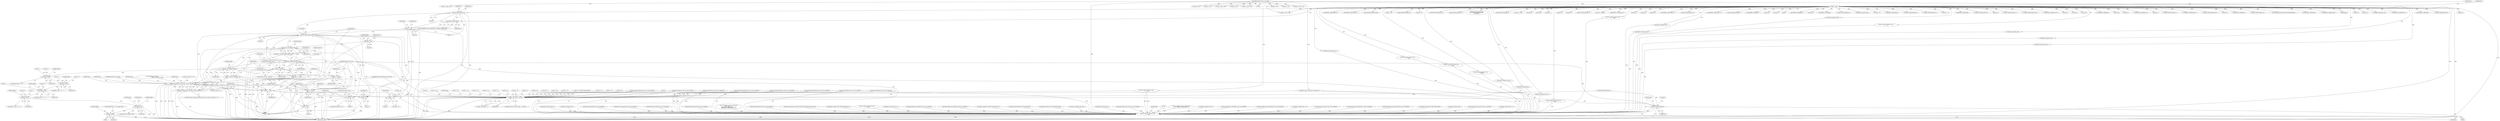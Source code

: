 digraph "0_tcpdump_af2cf04a9394c1a56227c2289ae8da262828294a@pointer" {
"1002689" [label="(Call,tptr+=4)"];
"1002667" [label="(Call,ND_TCHECK2(tptr[0], 4))"];
"1000143" [label="(Call,tptr = pptr)"];
"1000128" [label="(MethodParameterIn,const u_char *pptr)"];
"1002687" [label="(Call,EXTRACT_32BITS(tptr))"];
"1002701" [label="(Call,ND_TCHECK2(tptr[0], 2))"];
"1002711" [label="(Call,aflags = *tptr)"];
"1002729" [label="(Call,bgp_attr_lenlen(aflags, tptr))"];
"1002727" [label="(Call,alenlen = bgp_attr_lenlen(aflags, tptr))"];
"1002732" [label="(Call,ND_TCHECK2(tptr[0], alenlen))"];
"1002738" [label="(Call,len < alenlen)"];
"1002747" [label="(Call,tptr += alenlen)"];
"1002828" [label="(Call,bgp_attr_print(ndo, atype, tptr, alen, attr_set_level + 1))"];
"1002827" [label="(Call,!bgp_attr_print(ndo, atype, tptr, alen, attr_set_level + 1))"];
"1002838" [label="(Call,tptr += alen)"];
"1002718" [label="(Call,tptr + 1)"];
"1002721" [label="(Call,tptr += 2)"];
"1002841" [label="(Call,len -= alen)"];
"1002707" [label="(Call,len < 2)"];
"1002724" [label="(Call,len -= 2)"];
"1002928" [label="(Call,ndo->ndo_vflag > 1 && len)"];
"1002936" [label="(Call,ND_TCHECK2(*pptr,len))"];
"1002940" [label="(Call,print_unknown_data(ndo, pptr, \"\n\t    \", len))"];
"1002750" [label="(Call,len -= alenlen)"];
"1002744" [label="(Call,bgp_attr_len(aflags, tptr))"];
"1002742" [label="(Call,alen = bgp_attr_len(aflags, tptr))"];
"1002776" [label="(Call,aflags & 0x80)"];
"1002783" [label="(Call,aflags & 0x40)"];
"1002790" [label="(Call,aflags & 0x20)"];
"1002796" [label="(Call,aflags & 0x10)"];
"1002802" [label="(Call,aflags & 0xf)"];
"1002810" [label="(Call,aflags & 0xf)"];
"1002110" [label="(Call,tptr-3)"];
"1002266" [label="(Call,tptr+6)"];
"1002498" [label="(Call,ipaddr_string(ndo, tptr))"];
"1002832" [label="(Identifier,alen)"];
"1002261" [label="(Call,EXTRACT_32BITS(tptr+2))"];
"1001837" [label="(Call,decode_prefix6(ndo, tptr, len, buf, sizeof(buf)))"];
"1002721" [label="(Call,tptr += 2)"];
"1000568" [label="(Call,ipaddr_string(ndo, tptr))"];
"1002747" [label="(Call,tptr += alenlen)"];
"1000494" [label="(Call,EXTRACT_32BITS(tptr))"];
"1002397" [label="(Call,print_unknown_data(ndo, tptr, \"\n\t      \", 8))"];
"1000332" [label="(Call,ipaddr_string(ndo, tptr))"];
"1002713" [label="(Call,*tptr)"];
"1000322" [label="(Call,ND_TCHECK2(tptr[0], 4))"];
"1002827" [label="(Call,!bgp_attr_print(ndo, atype, tptr, alen, attr_set_level + 1))"];
"1002219" [label="(Call,tptr+4)"];
"1002376" [label="(Call,EXTRACT_16BITS(tptr+4))"];
"1002697" [label="(Block,)"];
"1002218" [label="(Call,EXTRACT_32BITS(tptr+4))"];
"1001981" [label="(Call,decode_clnp_prefix(ndo, tptr, buf, sizeof(buf)))"];
"1002810" [label="(Call,aflags & 0xf)"];
"1000147" [label="(Identifier,tlen)"];
"1001092" [label="(Call,ND_TCHECK2(tptr[0], tlen))"];
"1002535" [label="(Call,ipaddr_string(ndo, tptr))"];
"1000207" [label="(Call,tptr < pptr + len)"];
"1002406" [label="(Call,tptr +=8)"];
"1000348" [label="(Call,ND_TCHECK2(tptr[0], 4))"];
"1002709" [label="(Literal,2)"];
"1002238" [label="(Call,ipaddr_string(ndo, tptr+2))"];
"1002222" [label="(Call,ipaddr_string(ndo, tptr+4))"];
"1000543" [label="(Call,tptr +=4)"];
"1001634" [label="(Call,print_unknown_data(ndo, tptr, \"\n\t    \", tlen))"];
"1002487" [label="(Call,ND_TCHECK2(tptr[0], 8))"];
"1002140" [label="(Call,pptr + len)"];
"1000487" [label="(Call,ND_TCHECK2(tptr[0], 4))"];
"1002778" [label="(Literal,0x80)"];
"1000171" [label="(Call,tok2str(bgp_origin_values,\n\t\t\t\t\t\t\"Unknown Origin Typecode\",\n\t\t\t\t\t\ttptr[0]))"];
"1002571" [label="(Call,print_unknown_data(ndo, tptr, \"\n\t      \", tlen))"];
"1001313" [label="(Call,decode_rt_routing_info(ndo, tptr, buf, sizeof(buf)))"];
"1002731" [label="(Identifier,tptr)"];
"1002654" [label="(Call,print_unknown_data(ndo, tptr,\"\n\t      \", length))"];
"1002045" [label="(Call,decode_mdt_vpn_nlri(ndo, tptr, buf, sizeof(buf)))"];
"1001877" [label="(Call,decode_labeled_prefix6(ndo, tptr, len, buf, sizeof(buf)))"];
"1002745" [label="(Identifier,aflags)"];
"1000129" [label="(MethodParameterIn,u_int len)"];
"1002501" [label="(Call,ipaddr_string(ndo, tptr+4))"];
"1002466" [label="(Call,ND_TCHECK2(tptr[0], 8))"];
"1002800" [label="(Literal,\"\")"];
"1001116" [label="(Call,tptr += tlen)"];
"1002373" [label="(Call,tptr+3)"];
"1002451" [label="(Call,tptr+2)"];
"1002833" [label="(Call,attr_set_level + 1)"];
"1002702" [label="(Call,tptr[0])"];
"1002696" [label="(Identifier,len)"];
"1002730" [label="(Identifier,aflags)"];
"1000768" [label="(Call,ipaddr_string(ndo, tptr))"];
"1002077" [label="(Call,decode_multicast_vpn(ndo, tptr, buf, sizeof(buf)))"];
"1000472" [label="(Call,len % 4)"];
"1002368" [label="(Call,tptr+2)"];
"1001241" [label="(Call,decode_labeled_prefix4(ndo, tptr, len, buf, sizeof(buf)))"];
"1000259" [label="(Call,as_printf(ndo, astostr, sizeof(astostr),\n\t\t\t\tas_size == 2 ?\n\t\t\t\tEXTRACT_16BITS(&tptr[2 + i]) :\n\t\t\t\tEXTRACT_32BITS(&tptr[2 + i])))"];
"1002797" [label="(Identifier,aflags)"];
"1000127" [label="(MethodParameterIn,u_int atype)"];
"1002303" [label="(Call,ipaddr_string(ndo, tptr+2))"];
"1002941" [label="(Identifier,ndo)"];
"1002746" [label="(Identifier,tptr)"];
"1002692" [label="(Call,len -=4)"];
"1002726" [label="(Literal,2)"];
"1002921" [label="(Call,print_unknown_data(ndo, pptr, \"\n\t    \", len))"];
"1002807" [label="(Identifier,ndo)"];
"1002830" [label="(Identifier,atype)"];
"1002812" [label="(Literal,0xf)"];
"1002276" [label="(Call,tptr+2)"];
"1002319" [label="(Call,tptr+2)"];
"1000616" [label="(Call,ND_TCHECK2(tptr[0], 3))"];
"1002659" [label="(Call,tptr += length)"];
"1002275" [label="(Call,EXTRACT_32BITS(tptr+2))"];
"1002668" [label="(Call,tptr[0])"];
"1001949" [label="(Call,decode_labeled_vpn_l2(ndo, tptr, buf, sizeof(buf)))"];
"1002718" [label="(Call,tptr + 1)"];
"1002518" [label="(Call,ipaddr_string(ndo, tptr))"];
"1002601" [label="(Call,tptr+1)"];
"1002733" [label="(Call,tptr[0])"];
"1000377" [label="(Call,len != 8)"];
"1002388" [label="(Call,tptr+2)"];
"1002851" [label="(Call,len % 12)"];
"1002838" [label="(Call,tptr += alen)"];
"1001699" [label="(Call,len == BGP_MP_NLRI_MINSIZE)"];
"1002759" [label="(Call,tok2str(bgp_attr_values,\n                                      \"Unknown Attribute\", atype))"];
"1002905" [label="(Call,ND_TCHECK2(*pptr,len))"];
"1002350" [label="(Call,tptr+6)"];
"1002848" [label="(Call,len == 0)"];
"1002799" [label="(Literal,\"E\")"];
"1002600" [label="(Call,EXTRACT_16BITS(tptr+1))"];
"1002508" [label="(Call,ND_TCHECK2(tptr[0], 4))"];
"1002940" [label="(Call,print_unknown_data(ndo, pptr, \"\n\t    \", len))"];
"1002950" [label="(MethodReturn,RET)"];
"1002450" [label="(Call,EXTRACT_24BITS(tptr+2))"];
"1000144" [label="(Identifier,tptr)"];
"1001725" [label="(Call,decode_prefix4(ndo, tptr, len, buf, sizeof(buf)))"];
"1001019" [label="(Call,isonsap_string(ndo, tptr+BGP_VPN_RD_LEN,tlen-BGP_VPN_RD_LEN))"];
"1000446" [label="(Call,ND_TCHECK2(tptr[0], 8))"];
"1002779" [label="(Literal,\"O\")"];
"1002752" [label="(Identifier,alenlen)"];
"1000128" [label="(MethodParameterIn,const u_char *pptr)"];
"1002789" [label="(Call,aflags & 0x20 ? \"P\" : \"\")"];
"1000407" [label="(Call,EXTRACT_16BITS(tptr))"];
"1002802" [label="(Call,aflags & 0xf)"];
"1000313" [label="(Call,len != 4)"];
"1002224" [label="(Call,tptr+4)"];
"1002794" [label="(Literal,\"\")"];
"1002811" [label="(Identifier,aflags)"];
"1002841" [label="(Call,len -= alen)"];
"1002305" [label="(Call,tptr+2)"];
"1002826" [label="(ControlStructure,if (!bgp_attr_print(ndo, atype, tptr, alen, attr_set_level + 1)))"];
"1002736" [label="(Identifier,alenlen)"];
"1002671" [label="(Literal,4)"];
"1001077" [label="(Call,ip6addr_string(ndo, tptr+BGP_VPN_RD_LEN+3))"];
"1000131" [label="(Block,)"];
"1002804" [label="(Literal,0xf)"];
"1002128" [label="(Call,print_unknown_data(ndo, tptr-3, \"\n\t    \", tlen))"];
"1002839" [label="(Identifier,tptr)"];
"1002928" [label="(Call,ndo->ndo_vflag > 1 && len)"];
"1000429" [label="(Call,ipaddr_string(ndo, tptr + 4))"];
"1000462" [label="(Call,EXTRACT_32BITS(tptr))"];
"1002728" [label="(Identifier,alenlen)"];
"1002843" [label="(Identifier,alen)"];
"1002377" [label="(Call,tptr+4)"];
"1002929" [label="(Call,ndo->ndo_vflag > 1)"];
"1000358" [label="(Call,EXTRACT_32BITS(tptr))"];
"1002717" [label="(Call,*(tptr + 1))"];
"1002691" [label="(Literal,4)"];
"1001281" [label="(Call,decode_labeled_vpn_prefix4(ndo, tptr, buf, sizeof(buf)))"];
"1002815" [label="(Identifier,ndo)"];
"1002840" [label="(Identifier,alen)"];
"1001917" [label="(Call,decode_labeled_vpn_prefix6(ndo, tptr, buf, sizeof(buf)))"];
"1000143" [label="(Call,tptr = pptr)"];
"1002727" [label="(Call,alenlen = bgp_attr_lenlen(aflags, tptr))"];
"1002155" [label="(Call,len % 8)"];
"1001048" [label="(Call,ipaddr_string(ndo, tptr+BGP_VPN_RD_LEN+4))"];
"1001553" [label="(Call,decode_clnp_prefix(ndo, tptr, buf, sizeof(buf)))"];
"1002544" [label="(Call,ND_TCHECK2(tptr[0], 8))"];
"1002791" [label="(Identifier,aflags)"];
"1002689" [label="(Call,tptr+=4)"];
"1002743" [label="(Identifier,alen)"];
"1002477" [label="(Call,ipaddr_string(ndo, tptr))"];
"1002455" [label="(Call,tptr +=5)"];
"1002831" [label="(Identifier,tptr)"];
"1001201" [label="(Call,decode_prefix4(ndo, tptr, len, buf, sizeof(buf)))"];
"1000910" [label="(Call,ip6addr_string(ndo, tptr+BGP_VPN_RD_LEN))"];
"1001666" [label="(Call,EXTRACT_16BITS(tptr))"];
"1002793" [label="(Literal,\"P\")"];
"1000191" [label="(Call,!len)"];
"1002524" [label="(Call,ND_TCHECK2(tptr[0], 8))"];
"1000392" [label="(Call,len == 6)"];
"1000978" [label="(Call,isonsap_string(ndo, tptr, tlen))"];
"1002777" [label="(Identifier,aflags)"];
"1002716" [label="(Identifier,atype)"];
"1002934" [label="(Identifier,len)"];
"1000558" [label="(Call,ND_TCHECK2(tptr[0], 4))"];
"1002749" [label="(Identifier,alenlen)"];
"1002798" [label="(Literal,0x10)"];
"1002604" [label="(Call,tptr += 3)"];
"1001188" [label="(Call,pptr + len)"];
"1002755" [label="(Identifier,ndo)"];
"1001710" [label="(Call,tptr < pptr + len)"];
"1002317" [label="(Call,ipaddr_string(ndo, tptr+2))"];
"1002138" [label="(Call,tptr = pptr + len)"];
"1000683" [label="(Call,print_unknown_data(ndo, tptr, \"\n\t    \", tlen))"];
"1002879" [label="(Call,EXTRACT_32BITS(tptr))"];
"1000126" [label="(MethodParameterIn,netdissect_options *ndo)"];
"1002938" [label="(Identifier,pptr)"];
"1000363" [label="(Call,len != 0)"];
"1002805" [label="(Call,ND_PRINT((ndo, \"+%x\", aflags & 0xf)))"];
"1000588" [label="(Call,ND_TCHECK2(tptr[0], 4))"];
"1002732" [label="(Call,ND_TCHECK2(tptr[0], alenlen))"];
"1002240" [label="(Call,tptr+2)"];
"1002786" [label="(Literal,\"T\")"];
"1000862" [label="(Call,ip6addr_string(ndo, tptr))"];
"1002783" [label="(Call,aflags & 0x40)"];
"1000154" [label="(Call,len != 1)"];
"1002693" [label="(Identifier,len)"];
"1002414" [label="(Call,ND_TCHECK2(tptr[0], 5))"];
"1002936" [label="(Call,ND_TCHECK2(*pptr,len))"];
"1002818" [label="(Call,attr_set_level == 10)"];
"1000664" [label="(Call,ND_TCHECK2(tptr[0], tlen))"];
"1002937" [label="(Call,*pptr)"];
"1002780" [label="(Literal,\"\")"];
"1002243" [label="(Call,EXTRACT_16BITS(tptr+6))"];
"1002729" [label="(Call,bgp_attr_lenlen(aflags, tptr))"];
"1002214" [label="(Call,tptr+2)"];
"1002244" [label="(Call,tptr+6)"];
"1001521" [label="(Call,decode_labeled_vpn_l2(ndo, tptr, buf, sizeof(buf)))"];
"1000339" [label="(Call,len != 4)"];
"1002712" [label="(Identifier,aflags)"];
"1002344" [label="(Call,tptr+6)"];
"1001111" [label="(Call,print_unknown_data(ndo, tptr, \"\n\t    \", tlen))"];
"1002688" [label="(Identifier,tptr)"];
"1002828" [label="(Call,bgp_attr_print(ndo, atype, tptr, alen, attr_set_level + 1))"];
"1000549" [label="(Call,len != 4)"];
"1002782" [label="(Call,aflags & 0x40 ? \"T\" : \"\")"];
"1000623" [label="(Call,EXTRACT_16BITS(tptr))"];
"1002946" [label="(Literal,1)"];
"1002710" [label="(ControlStructure,goto trunc;)"];
"1002795" [label="(Call,aflags & 0x10 ? \"E\" : \"\")"];
"1000201" [label="(Call,bgp_attr_get_as_size(ndo, atype, pptr, len))"];
"1001712" [label="(Call,pptr + len)"];
"1002750" [label="(Call,len -= alenlen)"];
"1002723" [label="(Literal,2)"];
"1002327" [label="(Call,tptr+6)"];
"1002738" [label="(Call,len < alenlen)"];
"1002708" [label="(Identifier,len)"];
"1002792" [label="(Literal,0x20)"];
"1002690" [label="(Identifier,tptr)"];
"1002787" [label="(Literal,\"\")"];
"1002865" [label="(Call,len > 0)"];
"1002719" [label="(Identifier,tptr)"];
"1002801" [label="(ControlStructure,if (aflags & 0xf))"];
"1002942" [label="(Identifier,pptr)"];
"1002734" [label="(Identifier,tptr)"];
"1002943" [label="(Literal,\"\n\t    \")"];
"1001644" [label="(Call,pptr + len)"];
"1002262" [label="(Call,tptr+2)"];
"1001642" [label="(Call,tptr = pptr + len)"];
"1002744" [label="(Call,bgp_attr_len(aflags, tptr))"];
"1002256" [label="(Call,as_printf(ndo, astostr, sizeof(astostr),\n\t\t\t    EXTRACT_32BITS(tptr+2)))"];
"1002480" [label="(Call,ipaddr_string(ndo, tptr+4))"];
"1002829" [label="(Identifier,ndo)"];
"1001489" [label="(Call,decode_labeled_vpn_prefix6(ndo, tptr, buf, sizeof(buf)))"];
"1002784" [label="(Identifier,aflags)"];
"1002711" [label="(Call,aflags = *tptr)"];
"1002796" [label="(Call,aflags & 0x10)"];
"1002927" [label="(ControlStructure,if (ndo->ndo_vflag > 1 && len))"];
"1002687" [label="(Call,EXTRACT_32BITS(tptr))"];
"1002387" [label="(Call,EXTRACT_16BITS(tptr+2))"];
"1002737" [label="(ControlStructure,if (len < alenlen))"];
"1002724" [label="(Call,len -= 2)"];
"1002013" [label="(Call,decode_labeled_vpn_clnp_prefix(ndo, tptr, buf, sizeof(buf)))"];
"1001449" [label="(Call,decode_labeled_prefix6(ndo, tptr, len, buf, sizeof(buf)))"];
"1002334" [label="(Call,tptr+7)"];
"1002808" [label="(Block,)"];
"1000437" [label="(Call,len != 8)"];
"1002742" [label="(Call,alen = bgp_attr_len(aflags, tptr))"];
"1002170" [label="(Call,ND_TCHECK2(tptr[0], 2))"];
"1002213" [label="(Call,EXTRACT_16BITS(tptr+2))"];
"1002741" [label="(ControlStructure,goto trunc;)"];
"1002944" [label="(Identifier,len)"];
"1000464" [label="(Call,ipaddr_string(ndo, tptr + 4))"];
"1000386" [label="(Call,ND_TCHECK2(tptr[0], len))"];
"1002837" [label="(Literal,0)"];
"1001765" [label="(Call,decode_labeled_prefix4(ndo, tptr, len, buf, sizeof(buf)))"];
"1001377" [label="(Call,decode_mdt_vpn_nlri(ndo, tptr, buf, sizeof(buf)))"];
"1002422" [label="(Call,tptr+1)"];
"1001805" [label="(Call,decode_labeled_vpn_prefix4(ndo, tptr, buf, sizeof(buf)))"];
"1001585" [label="(Call,decode_labeled_vpn_clnp_prefix(ndo, tptr, buf, sizeof(buf)))"];
"1002667" [label="(Call,ND_TCHECK2(tptr[0], 4))"];
"1002775" [label="(Call,aflags & 0x80 ? \"O\" : \"\")"];
"1000427" [label="(Call,EXTRACT_32BITS(tptr))"];
"1000209" [label="(Call,pptr + len)"];
"1002939" [label="(Identifier,len)"];
"1002935" [label="(Block,)"];
"1000151" [label="(Block,)"];
"1002751" [label="(Identifier,len)"];
"1000181" [label="(Call,len % 2)"];
"1001186" [label="(Call,tptr < pptr + len)"];
"1002706" [label="(ControlStructure,if (len < 2))"];
"1002701" [label="(Call,ND_TCHECK2(tptr[0], 2))"];
"1000816" [label="(Call,ipaddr_string(ndo, tptr+BGP_VPN_RD_LEN))"];
"1000956" [label="(Call,ipaddr_string(ndo, tptr))"];
"1002748" [label="(Identifier,tptr)"];
"1002589" [label="(Call,ND_TCHECK2(tptr[0], 3))"];
"1002682" [label="(Call,as_printf(ndo, astostr, sizeof(astostr), EXTRACT_32BITS(tptr)))"];
"1002707" [label="(Call,len < 2)"];
"1000374" [label="(Call,len != 6)"];
"1002842" [label="(Identifier,len)"];
"1001345" [label="(Call,decode_multicast_vpn(ndo, tptr, buf, sizeof(buf)))"];
"1002555" [label="(Call,ipaddr_string(ndo, tptr))"];
"1000599" [label="(Call,ipaddr_string(ndo, tptr))"];
"1002722" [label="(Identifier,tptr)"];
"1002790" [label="(Call,aflags & 0x20)"];
"1002803" [label="(Identifier,aflags)"];
"1002720" [label="(Literal,1)"];
"1002725" [label="(Identifier,len)"];
"1000574" [label="(Call,len % 4)"];
"1002785" [label="(Literal,0x40)"];
"1001409" [label="(Call,decode_prefix6(ndo, tptr, len, buf, sizeof(buf)))"];
"1001659" [label="(Call,ND_TCHECK2(tptr[0], BGP_MP_NLRI_MINSIZE))"];
"1002705" [label="(Literal,2)"];
"1002177" [label="(Call,EXTRACT_16BITS(tptr))"];
"1002265" [label="(Call,EXTRACT_16BITS(tptr+6))"];
"1000409" [label="(Call,ipaddr_string(ndo, tptr + 2))"];
"1002776" [label="(Call,aflags & 0x80)"];
"1002674" [label="(Identifier,len)"];
"1002740" [label="(Identifier,alenlen)"];
"1002739" [label="(Identifier,len)"];
"1000145" [label="(Identifier,pptr)"];
"1002689" -> "1000151"  [label="AST: "];
"1002689" -> "1002691"  [label="CFG: "];
"1002690" -> "1002689"  [label="AST: "];
"1002691" -> "1002689"  [label="AST: "];
"1002693" -> "1002689"  [label="CFG: "];
"1002689" -> "1002950"  [label="DDG: "];
"1002667" -> "1002689"  [label="DDG: "];
"1002687" -> "1002689"  [label="DDG: "];
"1002689" -> "1002701"  [label="DDG: "];
"1002689" -> "1002718"  [label="DDG: "];
"1002689" -> "1002721"  [label="DDG: "];
"1002667" -> "1000151"  [label="AST: "];
"1002667" -> "1002671"  [label="CFG: "];
"1002668" -> "1002667"  [label="AST: "];
"1002671" -> "1002667"  [label="AST: "];
"1002674" -> "1002667"  [label="CFG: "];
"1002667" -> "1002950"  [label="DDG: "];
"1002667" -> "1002950"  [label="DDG: "];
"1000143" -> "1002667"  [label="DDG: "];
"1002667" -> "1002687"  [label="DDG: "];
"1002667" -> "1002701"  [label="DDG: "];
"1000143" -> "1000131"  [label="AST: "];
"1000143" -> "1000145"  [label="CFG: "];
"1000144" -> "1000143"  [label="AST: "];
"1000145" -> "1000143"  [label="AST: "];
"1000147" -> "1000143"  [label="CFG: "];
"1000143" -> "1002950"  [label="DDG: "];
"1000143" -> "1002950"  [label="DDG: "];
"1000128" -> "1000143"  [label="DDG: "];
"1000143" -> "1000171"  [label="DDG: "];
"1000143" -> "1000207"  [label="DDG: "];
"1000143" -> "1000322"  [label="DDG: "];
"1000143" -> "1000332"  [label="DDG: "];
"1000143" -> "1000348"  [label="DDG: "];
"1000143" -> "1000358"  [label="DDG: "];
"1000143" -> "1000386"  [label="DDG: "];
"1000143" -> "1000407"  [label="DDG: "];
"1000143" -> "1000427"  [label="DDG: "];
"1000143" -> "1000446"  [label="DDG: "];
"1000143" -> "1000462"  [label="DDG: "];
"1000143" -> "1000487"  [label="DDG: "];
"1000143" -> "1000494"  [label="DDG: "];
"1000143" -> "1000543"  [label="DDG: "];
"1000143" -> "1000558"  [label="DDG: "];
"1000143" -> "1000568"  [label="DDG: "];
"1000143" -> "1000588"  [label="DDG: "];
"1000143" -> "1000599"  [label="DDG: "];
"1000143" -> "1000616"  [label="DDG: "];
"1000143" -> "1000623"  [label="DDG: "];
"1000143" -> "1000664"  [label="DDG: "];
"1000143" -> "1000683"  [label="DDG: "];
"1000143" -> "1001092"  [label="DDG: "];
"1000143" -> "1001111"  [label="DDG: "];
"1000143" -> "1001116"  [label="DDG: "];
"1000143" -> "1001634"  [label="DDG: "];
"1000143" -> "1001659"  [label="DDG: "];
"1000143" -> "1001666"  [label="DDG: "];
"1000143" -> "1002110"  [label="DDG: "];
"1000143" -> "1002170"  [label="DDG: "];
"1000143" -> "1002177"  [label="DDG: "];
"1000143" -> "1002213"  [label="DDG: "];
"1000143" -> "1002214"  [label="DDG: "];
"1000143" -> "1002218"  [label="DDG: "];
"1000143" -> "1002219"  [label="DDG: "];
"1000143" -> "1002222"  [label="DDG: "];
"1000143" -> "1002224"  [label="DDG: "];
"1000143" -> "1002238"  [label="DDG: "];
"1000143" -> "1002240"  [label="DDG: "];
"1000143" -> "1002243"  [label="DDG: "];
"1000143" -> "1002244"  [label="DDG: "];
"1000143" -> "1002261"  [label="DDG: "];
"1000143" -> "1002262"  [label="DDG: "];
"1000143" -> "1002265"  [label="DDG: "];
"1000143" -> "1002266"  [label="DDG: "];
"1000143" -> "1002275"  [label="DDG: "];
"1000143" -> "1002276"  [label="DDG: "];
"1000143" -> "1002303"  [label="DDG: "];
"1000143" -> "1002305"  [label="DDG: "];
"1000143" -> "1002317"  [label="DDG: "];
"1000143" -> "1002319"  [label="DDG: "];
"1000143" -> "1002327"  [label="DDG: "];
"1000143" -> "1002334"  [label="DDG: "];
"1000143" -> "1002344"  [label="DDG: "];
"1000143" -> "1002350"  [label="DDG: "];
"1000143" -> "1002368"  [label="DDG: "];
"1000143" -> "1002373"  [label="DDG: "];
"1000143" -> "1002376"  [label="DDG: "];
"1000143" -> "1002377"  [label="DDG: "];
"1000143" -> "1002387"  [label="DDG: "];
"1000143" -> "1002388"  [label="DDG: "];
"1000143" -> "1002397"  [label="DDG: "];
"1000143" -> "1002406"  [label="DDG: "];
"1000143" -> "1002414"  [label="DDG: "];
"1000143" -> "1002422"  [label="DDG: "];
"1000143" -> "1002450"  [label="DDG: "];
"1000143" -> "1002451"  [label="DDG: "];
"1000143" -> "1002455"  [label="DDG: "];
"1000143" -> "1002466"  [label="DDG: "];
"1000143" -> "1002477"  [label="DDG: "];
"1000143" -> "1002487"  [label="DDG: "];
"1000143" -> "1002498"  [label="DDG: "];
"1000143" -> "1002508"  [label="DDG: "];
"1000143" -> "1002518"  [label="DDG: "];
"1000143" -> "1002524"  [label="DDG: "];
"1000143" -> "1002535"  [label="DDG: "];
"1000143" -> "1002544"  [label="DDG: "];
"1000143" -> "1002555"  [label="DDG: "];
"1000143" -> "1002571"  [label="DDG: "];
"1000143" -> "1002589"  [label="DDG: "];
"1000143" -> "1002600"  [label="DDG: "];
"1000143" -> "1002601"  [label="DDG: "];
"1000143" -> "1002604"  [label="DDG: "];
"1000143" -> "1002654"  [label="DDG: "];
"1000143" -> "1002659"  [label="DDG: "];
"1000143" -> "1002687"  [label="DDG: "];
"1000143" -> "1002879"  [label="DDG: "];
"1000128" -> "1000125"  [label="AST: "];
"1000128" -> "1002950"  [label="DDG: "];
"1000128" -> "1000201"  [label="DDG: "];
"1000128" -> "1000207"  [label="DDG: "];
"1000128" -> "1000209"  [label="DDG: "];
"1000128" -> "1001186"  [label="DDG: "];
"1000128" -> "1001188"  [label="DDG: "];
"1000128" -> "1001642"  [label="DDG: "];
"1000128" -> "1001644"  [label="DDG: "];
"1000128" -> "1001710"  [label="DDG: "];
"1000128" -> "1001712"  [label="DDG: "];
"1000128" -> "1002138"  [label="DDG: "];
"1000128" -> "1002140"  [label="DDG: "];
"1000128" -> "1002921"  [label="DDG: "];
"1000128" -> "1002940"  [label="DDG: "];
"1002687" -> "1002682"  [label="AST: "];
"1002687" -> "1002688"  [label="CFG: "];
"1002688" -> "1002687"  [label="AST: "];
"1002682" -> "1002687"  [label="CFG: "];
"1002687" -> "1002682"  [label="DDG: "];
"1002701" -> "1002697"  [label="AST: "];
"1002701" -> "1002705"  [label="CFG: "];
"1002702" -> "1002701"  [label="AST: "];
"1002705" -> "1002701"  [label="AST: "];
"1002708" -> "1002701"  [label="CFG: "];
"1002701" -> "1002950"  [label="DDG: "];
"1002701" -> "1002950"  [label="DDG: "];
"1002732" -> "1002701"  [label="DDG: "];
"1002838" -> "1002701"  [label="DDG: "];
"1002701" -> "1002711"  [label="DDG: "];
"1002701" -> "1002718"  [label="DDG: "];
"1002701" -> "1002721"  [label="DDG: "];
"1002701" -> "1002729"  [label="DDG: "];
"1002701" -> "1002732"  [label="DDG: "];
"1002711" -> "1002697"  [label="AST: "];
"1002711" -> "1002713"  [label="CFG: "];
"1002712" -> "1002711"  [label="AST: "];
"1002713" -> "1002711"  [label="AST: "];
"1002716" -> "1002711"  [label="CFG: "];
"1002711" -> "1002950"  [label="DDG: "];
"1002711" -> "1002729"  [label="DDG: "];
"1002729" -> "1002727"  [label="AST: "];
"1002729" -> "1002731"  [label="CFG: "];
"1002730" -> "1002729"  [label="AST: "];
"1002731" -> "1002729"  [label="AST: "];
"1002727" -> "1002729"  [label="CFG: "];
"1002729" -> "1002950"  [label="DDG: "];
"1002729" -> "1002950"  [label="DDG: "];
"1002729" -> "1002727"  [label="DDG: "];
"1002729" -> "1002727"  [label="DDG: "];
"1002721" -> "1002729"  [label="DDG: "];
"1002729" -> "1002732"  [label="DDG: "];
"1002729" -> "1002744"  [label="DDG: "];
"1002729" -> "1002744"  [label="DDG: "];
"1002727" -> "1002697"  [label="AST: "];
"1002728" -> "1002727"  [label="AST: "];
"1002734" -> "1002727"  [label="CFG: "];
"1002727" -> "1002950"  [label="DDG: "];
"1002727" -> "1002732"  [label="DDG: "];
"1002732" -> "1002697"  [label="AST: "];
"1002732" -> "1002736"  [label="CFG: "];
"1002733" -> "1002732"  [label="AST: "];
"1002736" -> "1002732"  [label="AST: "];
"1002739" -> "1002732"  [label="CFG: "];
"1002732" -> "1002950"  [label="DDG: "];
"1002732" -> "1002950"  [label="DDG: "];
"1002732" -> "1002738"  [label="DDG: "];
"1002732" -> "1002744"  [label="DDG: "];
"1002732" -> "1002747"  [label="DDG: "];
"1002732" -> "1002828"  [label="DDG: "];
"1002732" -> "1002838"  [label="DDG: "];
"1002738" -> "1002737"  [label="AST: "];
"1002738" -> "1002740"  [label="CFG: "];
"1002739" -> "1002738"  [label="AST: "];
"1002740" -> "1002738"  [label="AST: "];
"1002741" -> "1002738"  [label="CFG: "];
"1002743" -> "1002738"  [label="CFG: "];
"1002738" -> "1002950"  [label="DDG: "];
"1002738" -> "1002950"  [label="DDG: "];
"1002738" -> "1002950"  [label="DDG: "];
"1002724" -> "1002738"  [label="DDG: "];
"1000129" -> "1002738"  [label="DDG: "];
"1002738" -> "1002747"  [label="DDG: "];
"1002738" -> "1002750"  [label="DDG: "];
"1002738" -> "1002750"  [label="DDG: "];
"1002747" -> "1002697"  [label="AST: "];
"1002747" -> "1002749"  [label="CFG: "];
"1002748" -> "1002747"  [label="AST: "];
"1002749" -> "1002747"  [label="AST: "];
"1002751" -> "1002747"  [label="CFG: "];
"1002744" -> "1002747"  [label="DDG: "];
"1002747" -> "1002828"  [label="DDG: "];
"1002747" -> "1002838"  [label="DDG: "];
"1002828" -> "1002827"  [label="AST: "];
"1002828" -> "1002833"  [label="CFG: "];
"1002829" -> "1002828"  [label="AST: "];
"1002830" -> "1002828"  [label="AST: "];
"1002831" -> "1002828"  [label="AST: "];
"1002832" -> "1002828"  [label="AST: "];
"1002833" -> "1002828"  [label="AST: "];
"1002827" -> "1002828"  [label="CFG: "];
"1002828" -> "1002950"  [label="DDG: "];
"1002828" -> "1002950"  [label="DDG: "];
"1002828" -> "1002950"  [label="DDG: "];
"1002828" -> "1002950"  [label="DDG: "];
"1002828" -> "1002950"  [label="DDG: "];
"1002828" -> "1002827"  [label="DDG: "];
"1002828" -> "1002827"  [label="DDG: "];
"1002828" -> "1002827"  [label="DDG: "];
"1002828" -> "1002827"  [label="DDG: "];
"1002828" -> "1002827"  [label="DDG: "];
"1002682" -> "1002828"  [label="DDG: "];
"1000126" -> "1002828"  [label="DDG: "];
"1002759" -> "1002828"  [label="DDG: "];
"1000127" -> "1002828"  [label="DDG: "];
"1002818" -> "1002828"  [label="DDG: "];
"1002742" -> "1002828"  [label="DDG: "];
"1002828" -> "1002838"  [label="DDG: "];
"1002828" -> "1002838"  [label="DDG: "];
"1002828" -> "1002841"  [label="DDG: "];
"1002828" -> "1002940"  [label="DDG: "];
"1002827" -> "1002826"  [label="AST: "];
"1002837" -> "1002827"  [label="CFG: "];
"1002839" -> "1002827"  [label="CFG: "];
"1002827" -> "1002950"  [label="DDG: "];
"1002827" -> "1002950"  [label="DDG: "];
"1002838" -> "1002697"  [label="AST: "];
"1002838" -> "1002840"  [label="CFG: "];
"1002839" -> "1002838"  [label="AST: "];
"1002840" -> "1002838"  [label="AST: "];
"1002842" -> "1002838"  [label="CFG: "];
"1002838" -> "1002950"  [label="DDG: "];
"1002838" -> "1002718"  [label="DDG: "];
"1002838" -> "1002721"  [label="DDG: "];
"1002742" -> "1002838"  [label="DDG: "];
"1002718" -> "1002717"  [label="AST: "];
"1002718" -> "1002720"  [label="CFG: "];
"1002719" -> "1002718"  [label="AST: "];
"1002720" -> "1002718"  [label="AST: "];
"1002717" -> "1002718"  [label="CFG: "];
"1002721" -> "1002697"  [label="AST: "];
"1002721" -> "1002723"  [label="CFG: "];
"1002722" -> "1002721"  [label="AST: "];
"1002723" -> "1002721"  [label="AST: "];
"1002725" -> "1002721"  [label="CFG: "];
"1002841" -> "1002697"  [label="AST: "];
"1002841" -> "1002843"  [label="CFG: "];
"1002842" -> "1002841"  [label="AST: "];
"1002843" -> "1002841"  [label="AST: "];
"1002696" -> "1002841"  [label="CFG: "];
"1002841" -> "1002950"  [label="DDG: "];
"1002841" -> "1002707"  [label="DDG: "];
"1002742" -> "1002841"  [label="DDG: "];
"1002750" -> "1002841"  [label="DDG: "];
"1000129" -> "1002841"  [label="DDG: "];
"1002841" -> "1002928"  [label="DDG: "];
"1002707" -> "1002706"  [label="AST: "];
"1002707" -> "1002709"  [label="CFG: "];
"1002708" -> "1002707"  [label="AST: "];
"1002709" -> "1002707"  [label="AST: "];
"1002710" -> "1002707"  [label="CFG: "];
"1002712" -> "1002707"  [label="CFG: "];
"1002707" -> "1002950"  [label="DDG: "];
"1002707" -> "1002950"  [label="DDG: "];
"1002692" -> "1002707"  [label="DDG: "];
"1000129" -> "1002707"  [label="DDG: "];
"1002707" -> "1002724"  [label="DDG: "];
"1002724" -> "1002697"  [label="AST: "];
"1002724" -> "1002726"  [label="CFG: "];
"1002725" -> "1002724"  [label="AST: "];
"1002726" -> "1002724"  [label="AST: "];
"1002728" -> "1002724"  [label="CFG: "];
"1000129" -> "1002724"  [label="DDG: "];
"1002928" -> "1002927"  [label="AST: "];
"1002928" -> "1002929"  [label="CFG: "];
"1002928" -> "1002934"  [label="CFG: "];
"1002929" -> "1002928"  [label="AST: "];
"1002934" -> "1002928"  [label="AST: "];
"1002938" -> "1002928"  [label="CFG: "];
"1002946" -> "1002928"  [label="CFG: "];
"1002928" -> "1002950"  [label="DDG: "];
"1002928" -> "1002950"  [label="DDG: "];
"1002928" -> "1002950"  [label="DDG: "];
"1002929" -> "1002928"  [label="DDG: "];
"1002929" -> "1002928"  [label="DDG: "];
"1001449" -> "1002928"  [label="DDG: "];
"1000374" -> "1002928"  [label="DDG: "];
"1002848" -> "1002928"  [label="DDG: "];
"1000363" -> "1002928"  [label="DDG: "];
"1002905" -> "1002928"  [label="DDG: "];
"1002692" -> "1002928"  [label="DDG: "];
"1000437" -> "1002928"  [label="DDG: "];
"1002155" -> "1002928"  [label="DDG: "];
"1001725" -> "1002928"  [label="DDG: "];
"1001837" -> "1002928"  [label="DDG: "];
"1001201" -> "1002928"  [label="DDG: "];
"1001409" -> "1002928"  [label="DDG: "];
"1000313" -> "1002928"  [label="DDG: "];
"1000191" -> "1002928"  [label="DDG: "];
"1000181" -> "1002928"  [label="DDG: "];
"1000549" -> "1002928"  [label="DDG: "];
"1000574" -> "1002928"  [label="DDG: "];
"1000154" -> "1002928"  [label="DDG: "];
"1000392" -> "1002928"  [label="DDG: "];
"1000472" -> "1002928"  [label="DDG: "];
"1000377" -> "1002928"  [label="DDG: "];
"1000339" -> "1002928"  [label="DDG: "];
"1001765" -> "1002928"  [label="DDG: "];
"1001877" -> "1002928"  [label="DDG: "];
"1001241" -> "1002928"  [label="DDG: "];
"1002865" -> "1002928"  [label="DDG: "];
"1002921" -> "1002928"  [label="DDG: "];
"1002851" -> "1002928"  [label="DDG: "];
"1000129" -> "1002928"  [label="DDG: "];
"1001699" -> "1002928"  [label="DDG: "];
"1000201" -> "1002928"  [label="DDG: "];
"1002928" -> "1002936"  [label="DDG: "];
"1002936" -> "1002935"  [label="AST: "];
"1002936" -> "1002939"  [label="CFG: "];
"1002937" -> "1002936"  [label="AST: "];
"1002939" -> "1002936"  [label="AST: "];
"1002941" -> "1002936"  [label="CFG: "];
"1002936" -> "1002950"  [label="DDG: "];
"1002936" -> "1002950"  [label="DDG: "];
"1002905" -> "1002936"  [label="DDG: "];
"1000129" -> "1002936"  [label="DDG: "];
"1002936" -> "1002940"  [label="DDG: "];
"1002940" -> "1002935"  [label="AST: "];
"1002940" -> "1002944"  [label="CFG: "];
"1002941" -> "1002940"  [label="AST: "];
"1002942" -> "1002940"  [label="AST: "];
"1002943" -> "1002940"  [label="AST: "];
"1002944" -> "1002940"  [label="AST: "];
"1002946" -> "1002940"  [label="CFG: "];
"1002940" -> "1002950"  [label="DDG: "];
"1002940" -> "1002950"  [label="DDG: "];
"1002940" -> "1002950"  [label="DDG: "];
"1002940" -> "1002950"  [label="DDG: "];
"1001837" -> "1002940"  [label="DDG: "];
"1001019" -> "1002940"  [label="DDG: "];
"1002397" -> "1002940"  [label="DDG: "];
"1002501" -> "1002940"  [label="DDG: "];
"1001877" -> "1002940"  [label="DDG: "];
"1002518" -> "1002940"  [label="DDG: "];
"1000259" -> "1002940"  [label="DDG: "];
"1001048" -> "1002940"  [label="DDG: "];
"1001725" -> "1002940"  [label="DDG: "];
"1000683" -> "1002940"  [label="DDG: "];
"1000332" -> "1002940"  [label="DDG: "];
"1002222" -> "1002940"  [label="DDG: "];
"1001765" -> "1002940"  [label="DDG: "];
"1001949" -> "1002940"  [label="DDG: "];
"1001981" -> "1002940"  [label="DDG: "];
"1000568" -> "1002940"  [label="DDG: "];
"1002045" -> "1002940"  [label="DDG: "];
"1000464" -> "1002940"  [label="DDG: "];
"1000910" -> "1002940"  [label="DDG: "];
"1001917" -> "1002940"  [label="DDG: "];
"1002256" -> "1002940"  [label="DDG: "];
"1001409" -> "1002940"  [label="DDG: "];
"1002317" -> "1002940"  [label="DDG: "];
"1001521" -> "1002940"  [label="DDG: "];
"1002682" -> "1002940"  [label="DDG: "];
"1000816" -> "1002940"  [label="DDG: "];
"1000978" -> "1002940"  [label="DDG: "];
"1000768" -> "1002940"  [label="DDG: "];
"1001077" -> "1002940"  [label="DDG: "];
"1001201" -> "1002940"  [label="DDG: "];
"1002077" -> "1002940"  [label="DDG: "];
"1000956" -> "1002940"  [label="DDG: "];
"1000599" -> "1002940"  [label="DDG: "];
"1002555" -> "1002940"  [label="DDG: "];
"1001553" -> "1002940"  [label="DDG: "];
"1002571" -> "1002940"  [label="DDG: "];
"1002238" -> "1002940"  [label="DDG: "];
"1002128" -> "1002940"  [label="DDG: "];
"1001345" -> "1002940"  [label="DDG: "];
"1001634" -> "1002940"  [label="DDG: "];
"1000409" -> "1002940"  [label="DDG: "];
"1002654" -> "1002940"  [label="DDG: "];
"1002013" -> "1002940"  [label="DDG: "];
"1001241" -> "1002940"  [label="DDG: "];
"1001281" -> "1002940"  [label="DDG: "];
"1000862" -> "1002940"  [label="DDG: "];
"1002535" -> "1002940"  [label="DDG: "];
"1001805" -> "1002940"  [label="DDG: "];
"1001449" -> "1002940"  [label="DDG: "];
"1002480" -> "1002940"  [label="DDG: "];
"1002921" -> "1002940"  [label="DDG: "];
"1002921" -> "1002940"  [label="DDG: "];
"1001585" -> "1002940"  [label="DDG: "];
"1001313" -> "1002940"  [label="DDG: "];
"1000429" -> "1002940"  [label="DDG: "];
"1001489" -> "1002940"  [label="DDG: "];
"1001377" -> "1002940"  [label="DDG: "];
"1001111" -> "1002940"  [label="DDG: "];
"1000201" -> "1002940"  [label="DDG: "];
"1000201" -> "1002940"  [label="DDG: "];
"1002303" -> "1002940"  [label="DDG: "];
"1000126" -> "1002940"  [label="DDG: "];
"1000129" -> "1002940"  [label="DDG: "];
"1002750" -> "1002697"  [label="AST: "];
"1002750" -> "1002752"  [label="CFG: "];
"1002751" -> "1002750"  [label="AST: "];
"1002752" -> "1002750"  [label="AST: "];
"1002755" -> "1002750"  [label="CFG: "];
"1002750" -> "1002950"  [label="DDG: "];
"1002750" -> "1002950"  [label="DDG: "];
"1000129" -> "1002750"  [label="DDG: "];
"1002744" -> "1002742"  [label="AST: "];
"1002744" -> "1002746"  [label="CFG: "];
"1002745" -> "1002744"  [label="AST: "];
"1002746" -> "1002744"  [label="AST: "];
"1002742" -> "1002744"  [label="CFG: "];
"1002744" -> "1002950"  [label="DDG: "];
"1002744" -> "1002742"  [label="DDG: "];
"1002744" -> "1002742"  [label="DDG: "];
"1002744" -> "1002776"  [label="DDG: "];
"1002742" -> "1002697"  [label="AST: "];
"1002743" -> "1002742"  [label="AST: "];
"1002748" -> "1002742"  [label="CFG: "];
"1002742" -> "1002950"  [label="DDG: "];
"1002776" -> "1002775"  [label="AST: "];
"1002776" -> "1002778"  [label="CFG: "];
"1002777" -> "1002776"  [label="AST: "];
"1002778" -> "1002776"  [label="AST: "];
"1002779" -> "1002776"  [label="CFG: "];
"1002780" -> "1002776"  [label="CFG: "];
"1002776" -> "1002783"  [label="DDG: "];
"1002783" -> "1002782"  [label="AST: "];
"1002783" -> "1002785"  [label="CFG: "];
"1002784" -> "1002783"  [label="AST: "];
"1002785" -> "1002783"  [label="AST: "];
"1002786" -> "1002783"  [label="CFG: "];
"1002787" -> "1002783"  [label="CFG: "];
"1002783" -> "1002790"  [label="DDG: "];
"1002790" -> "1002789"  [label="AST: "];
"1002790" -> "1002792"  [label="CFG: "];
"1002791" -> "1002790"  [label="AST: "];
"1002792" -> "1002790"  [label="AST: "];
"1002793" -> "1002790"  [label="CFG: "];
"1002794" -> "1002790"  [label="CFG: "];
"1002790" -> "1002796"  [label="DDG: "];
"1002796" -> "1002795"  [label="AST: "];
"1002796" -> "1002798"  [label="CFG: "];
"1002797" -> "1002796"  [label="AST: "];
"1002798" -> "1002796"  [label="AST: "];
"1002799" -> "1002796"  [label="CFG: "];
"1002800" -> "1002796"  [label="CFG: "];
"1002796" -> "1002802"  [label="DDG: "];
"1002802" -> "1002801"  [label="AST: "];
"1002802" -> "1002804"  [label="CFG: "];
"1002803" -> "1002802"  [label="AST: "];
"1002804" -> "1002802"  [label="AST: "];
"1002807" -> "1002802"  [label="CFG: "];
"1002815" -> "1002802"  [label="CFG: "];
"1002802" -> "1002950"  [label="DDG: "];
"1002802" -> "1002950"  [label="DDG: "];
"1002802" -> "1002810"  [label="DDG: "];
"1002810" -> "1002808"  [label="AST: "];
"1002810" -> "1002812"  [label="CFG: "];
"1002811" -> "1002810"  [label="AST: "];
"1002812" -> "1002810"  [label="AST: "];
"1002805" -> "1002810"  [label="CFG: "];
"1002810" -> "1002950"  [label="DDG: "];
"1002810" -> "1002950"  [label="DDG: "];
}
